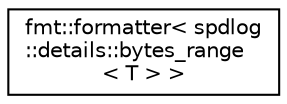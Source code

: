 digraph "Graphical Class Hierarchy"
{
  edge [fontname="Helvetica",fontsize="10",labelfontname="Helvetica",labelfontsize="10"];
  node [fontname="Helvetica",fontsize="10",shape=record];
  rankdir="LR";
  Node1 [label="fmt::formatter\< spdlog\l::details::bytes_range\l\< T \> \>",height=0.2,width=0.4,color="black", fillcolor="white", style="filled",URL="$structfmt_1_1formatter_3_01spdlog_1_1details_1_1bytes__range_3_01_t_01_4_01_4.html"];
}
